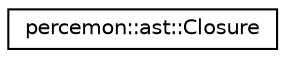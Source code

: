 digraph "Graphical Class Hierarchy"
{
 // LATEX_PDF_SIZE
  edge [fontname="Helvetica",fontsize="10",labelfontname="Helvetica",labelfontsize="10"];
  node [fontname="Helvetica",fontsize="10",shape=record];
  rankdir="LR";
  Node0 [label="percemon::ast::Closure",height=0.2,width=0.4,color="black", fillcolor="white", style="filled",URL="$structpercemon_1_1ast_1_1Closure.html",tooltip=" "];
}
